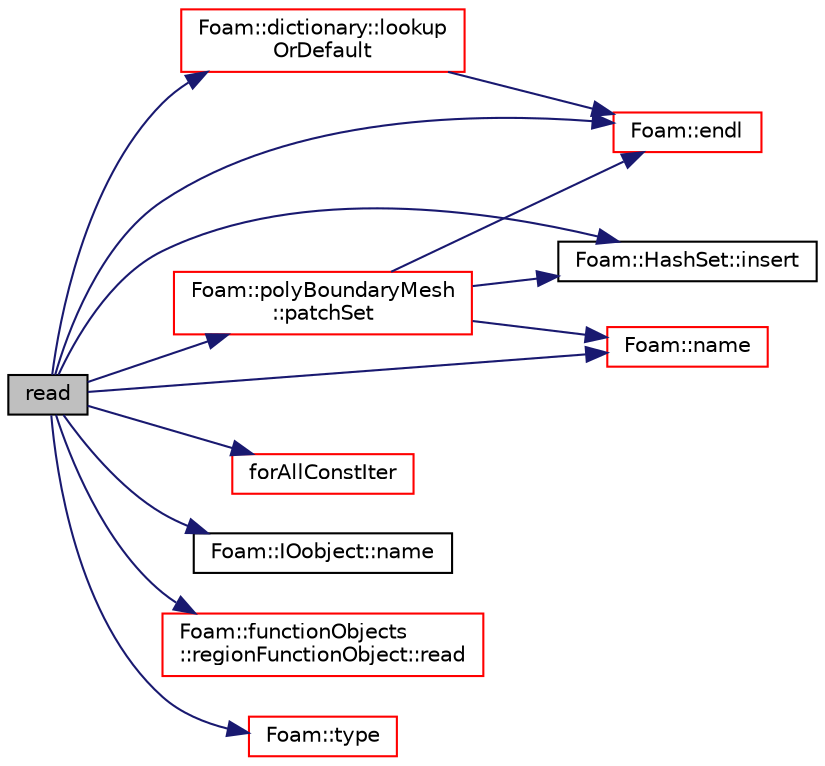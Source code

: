 digraph "read"
{
  bgcolor="transparent";
  edge [fontname="Helvetica",fontsize="10",labelfontname="Helvetica",labelfontsize="10"];
  node [fontname="Helvetica",fontsize="10",shape=record];
  rankdir="LR";
  Node135 [label="read",height=0.2,width=0.4,color="black", fillcolor="grey75", style="filled", fontcolor="black"];
  Node135 -> Node136 [color="midnightblue",fontsize="10",style="solid",fontname="Helvetica"];
  Node136 [label="Foam::endl",height=0.2,width=0.4,color="red",URL="$a21851.html#a2db8fe02a0d3909e9351bb4275b23ce4",tooltip="Add newline and flush stream. "];
  Node135 -> Node138 [color="midnightblue",fontsize="10",style="solid",fontname="Helvetica"];
  Node138 [label="forAllConstIter",height=0.2,width=0.4,color="red",URL="$a39311.html#ae21e2836509b0fa7f7cedf6493b11b09"];
  Node135 -> Node433 [color="midnightblue",fontsize="10",style="solid",fontname="Helvetica"];
  Node433 [label="Foam::HashSet::insert",height=0.2,width=0.4,color="black",URL="$a26829.html#a49f0753d9652681fc3a81f59951a0ad7",tooltip="Insert a new entry. "];
  Node135 -> Node347 [color="midnightblue",fontsize="10",style="solid",fontname="Helvetica"];
  Node347 [label="Foam::dictionary::lookup\lOrDefault",height=0.2,width=0.4,color="red",URL="$a27129.html#a69ee064dcc6d649df523e02e5c242922",tooltip="Find and return a T,. "];
  Node347 -> Node136 [color="midnightblue",fontsize="10",style="solid",fontname="Helvetica"];
  Node135 -> Node317 [color="midnightblue",fontsize="10",style="solid",fontname="Helvetica"];
  Node317 [label="Foam::name",height=0.2,width=0.4,color="red",URL="$a21851.html#adcb0df2bd4953cb6bb390272d8263c3a",tooltip="Return a string representation of a complex. "];
  Node135 -> Node200 [color="midnightblue",fontsize="10",style="solid",fontname="Helvetica"];
  Node200 [label="Foam::IOobject::name",height=0.2,width=0.4,color="black",URL="$a27249.html#acc80e00a8ac919288fb55bd14cc88bf6",tooltip="Return name. "];
  Node135 -> Node434 [color="midnightblue",fontsize="10",style="solid",fontname="Helvetica"];
  Node434 [label="Foam::polyBoundaryMesh\l::patchSet",height=0.2,width=0.4,color="red",URL="$a28557.html#abe10e35312c29750b51357d9058ca8be",tooltip="Return the set of patch IDs corresponding to the given names. "];
  Node434 -> Node136 [color="midnightblue",fontsize="10",style="solid",fontname="Helvetica"];
  Node434 -> Node433 [color="midnightblue",fontsize="10",style="solid",fontname="Helvetica"];
  Node434 -> Node317 [color="midnightblue",fontsize="10",style="solid",fontname="Helvetica"];
  Node135 -> Node448 [color="midnightblue",fontsize="10",style="solid",fontname="Helvetica"];
  Node448 [label="Foam::functionObjects\l::regionFunctionObject::read",height=0.2,width=0.4,color="red",URL="$a27233.html#afac0600fef97b05534a595ce00b272ed",tooltip="Read optional controls. "];
  Node135 -> Node269 [color="midnightblue",fontsize="10",style="solid",fontname="Helvetica"];
  Node269 [label="Foam::type",height=0.2,width=0.4,color="red",URL="$a21851.html#aec48583af672626378f501eb9fc32cd1",tooltip="Return the file type: DIRECTORY or FILE. "];
}
